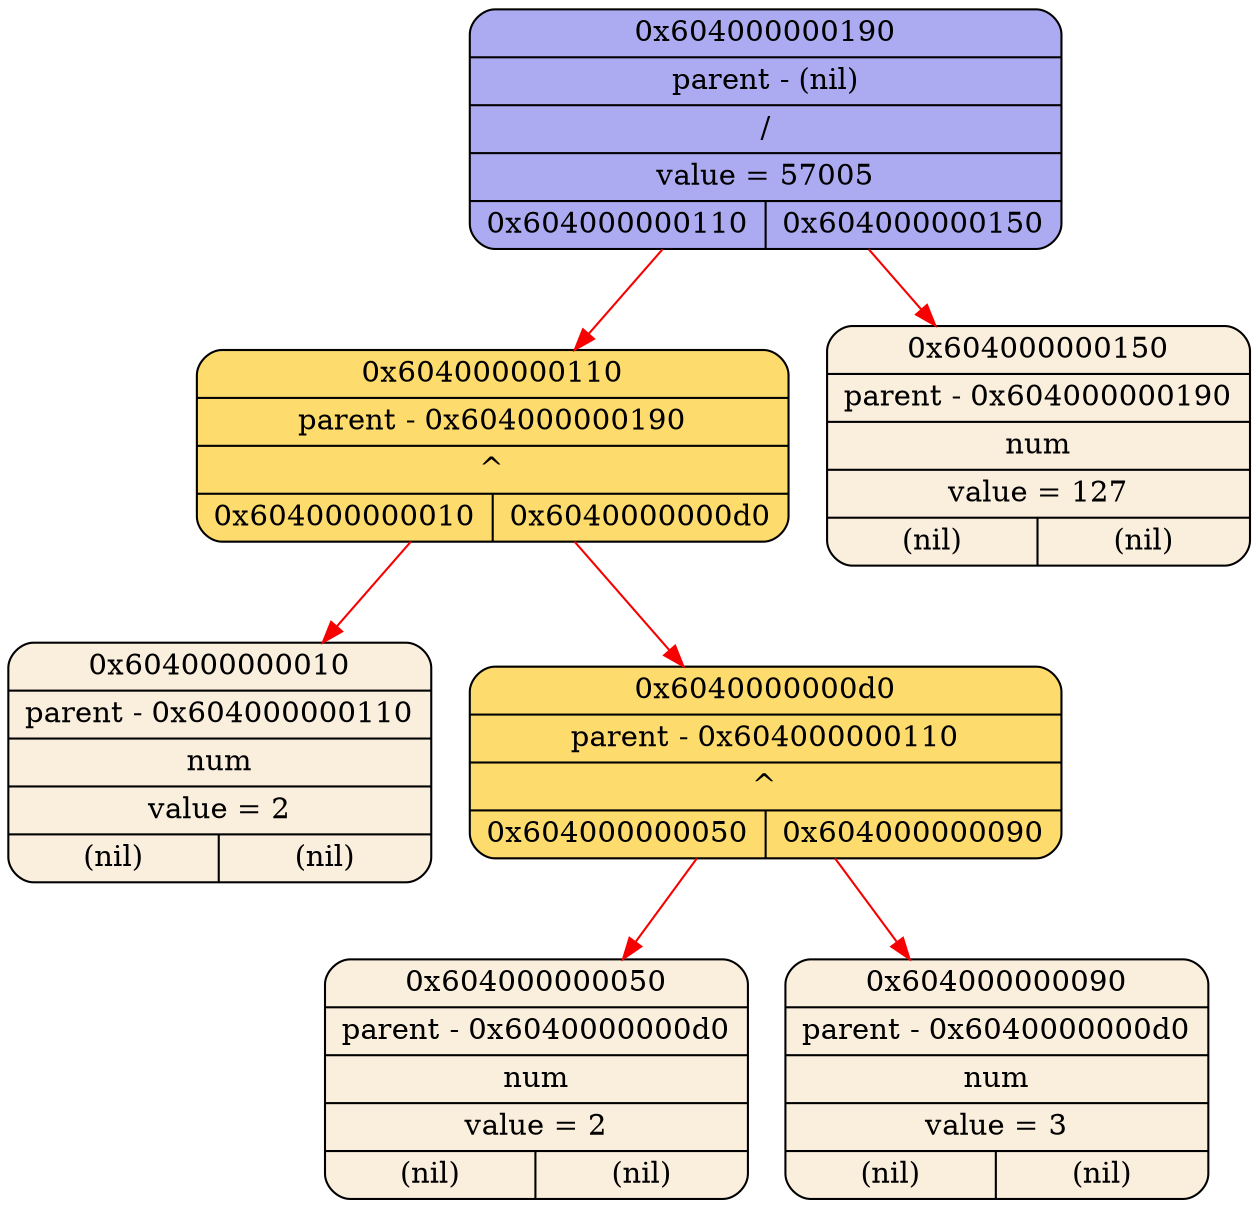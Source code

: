 digraph
{
    node_0x604000000010[shape = Mrecord, label = "{{0x604000000010} | {parent - 0x604000000110} | {num} | {value = 2} | {(nil)|(nil)}}", style = "filled", fillcolor = "#FAEEDD"];
    node_0x604000000050[shape = Mrecord, label = "{{0x604000000050} | {parent - 0x6040000000d0} | {num} | {value = 2} | {(nil)|(nil)}}", style = "filled", fillcolor = "#FAEEDD"];
    node_0x604000000090[shape = Mrecord, label = "{{0x604000000090} | {parent - 0x6040000000d0} | {num} | {value = 3} | {(nil)|(nil)}}", style = "filled", fillcolor = "#FAEEDD"];
    node_0x6040000000d0[shape = Mrecord, label = "{{0x6040000000d0} | {parent - 0x604000000110} | {^} | {0x604000000050|0x604000000090}}", style = "filled", fillcolor = "#FDDB6D"];
    node_0x604000000110[shape = Mrecord, label = "{{0x604000000110} | {parent - 0x604000000190} | {^} | {0x604000000010|0x6040000000d0}}", style = "filled", fillcolor = "#FDDB6D"];
    node_0x604000000150[shape = Mrecord, label = "{{0x604000000150} | {parent - 0x604000000190} | {num} | {value = 127} | {(nil)|(nil)}}", style = "filled", fillcolor = "#FAEEDD"];
    node_0x604000000190[shape = Mrecord, label = "{{0x604000000190} | {parent - (nil)} | {/} | {value = 57005} | {0x604000000110|0x604000000150}}", style = "filled", fillcolor = "#ACABF2"];
    node_0x604000000190->node_0x604000000110 [color = "#F80000"];
    node_0x604000000110->node_0x604000000010 [color = "#F80000"];
    node_0x604000000110->node_0x6040000000d0 [color = "#F80000"];
    node_0x6040000000d0->node_0x604000000050 [color = "#F80000"];
    node_0x6040000000d0->node_0x604000000090 [color = "#F80000"];
    node_0x604000000190->node_0x604000000150 [color = "#F80000"];
}